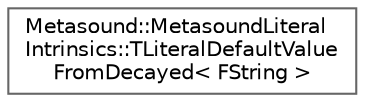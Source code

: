 digraph "Graphical Class Hierarchy"
{
 // INTERACTIVE_SVG=YES
 // LATEX_PDF_SIZE
  bgcolor="transparent";
  edge [fontname=Helvetica,fontsize=10,labelfontname=Helvetica,labelfontsize=10];
  node [fontname=Helvetica,fontsize=10,shape=box,height=0.2,width=0.4];
  rankdir="LR";
  Node0 [id="Node000000",label="Metasound::MetasoundLiteral\lIntrinsics::TLiteralDefaultValue\lFromDecayed\< FString \>",height=0.2,width=0.4,color="grey40", fillcolor="white", style="filled",URL="$dc/ded/structMetasound_1_1MetasoundLiteralIntrinsics_1_1TLiteralDefaultValueFromDecayed_3_01FString_01_4.html",tooltip=" "];
}
